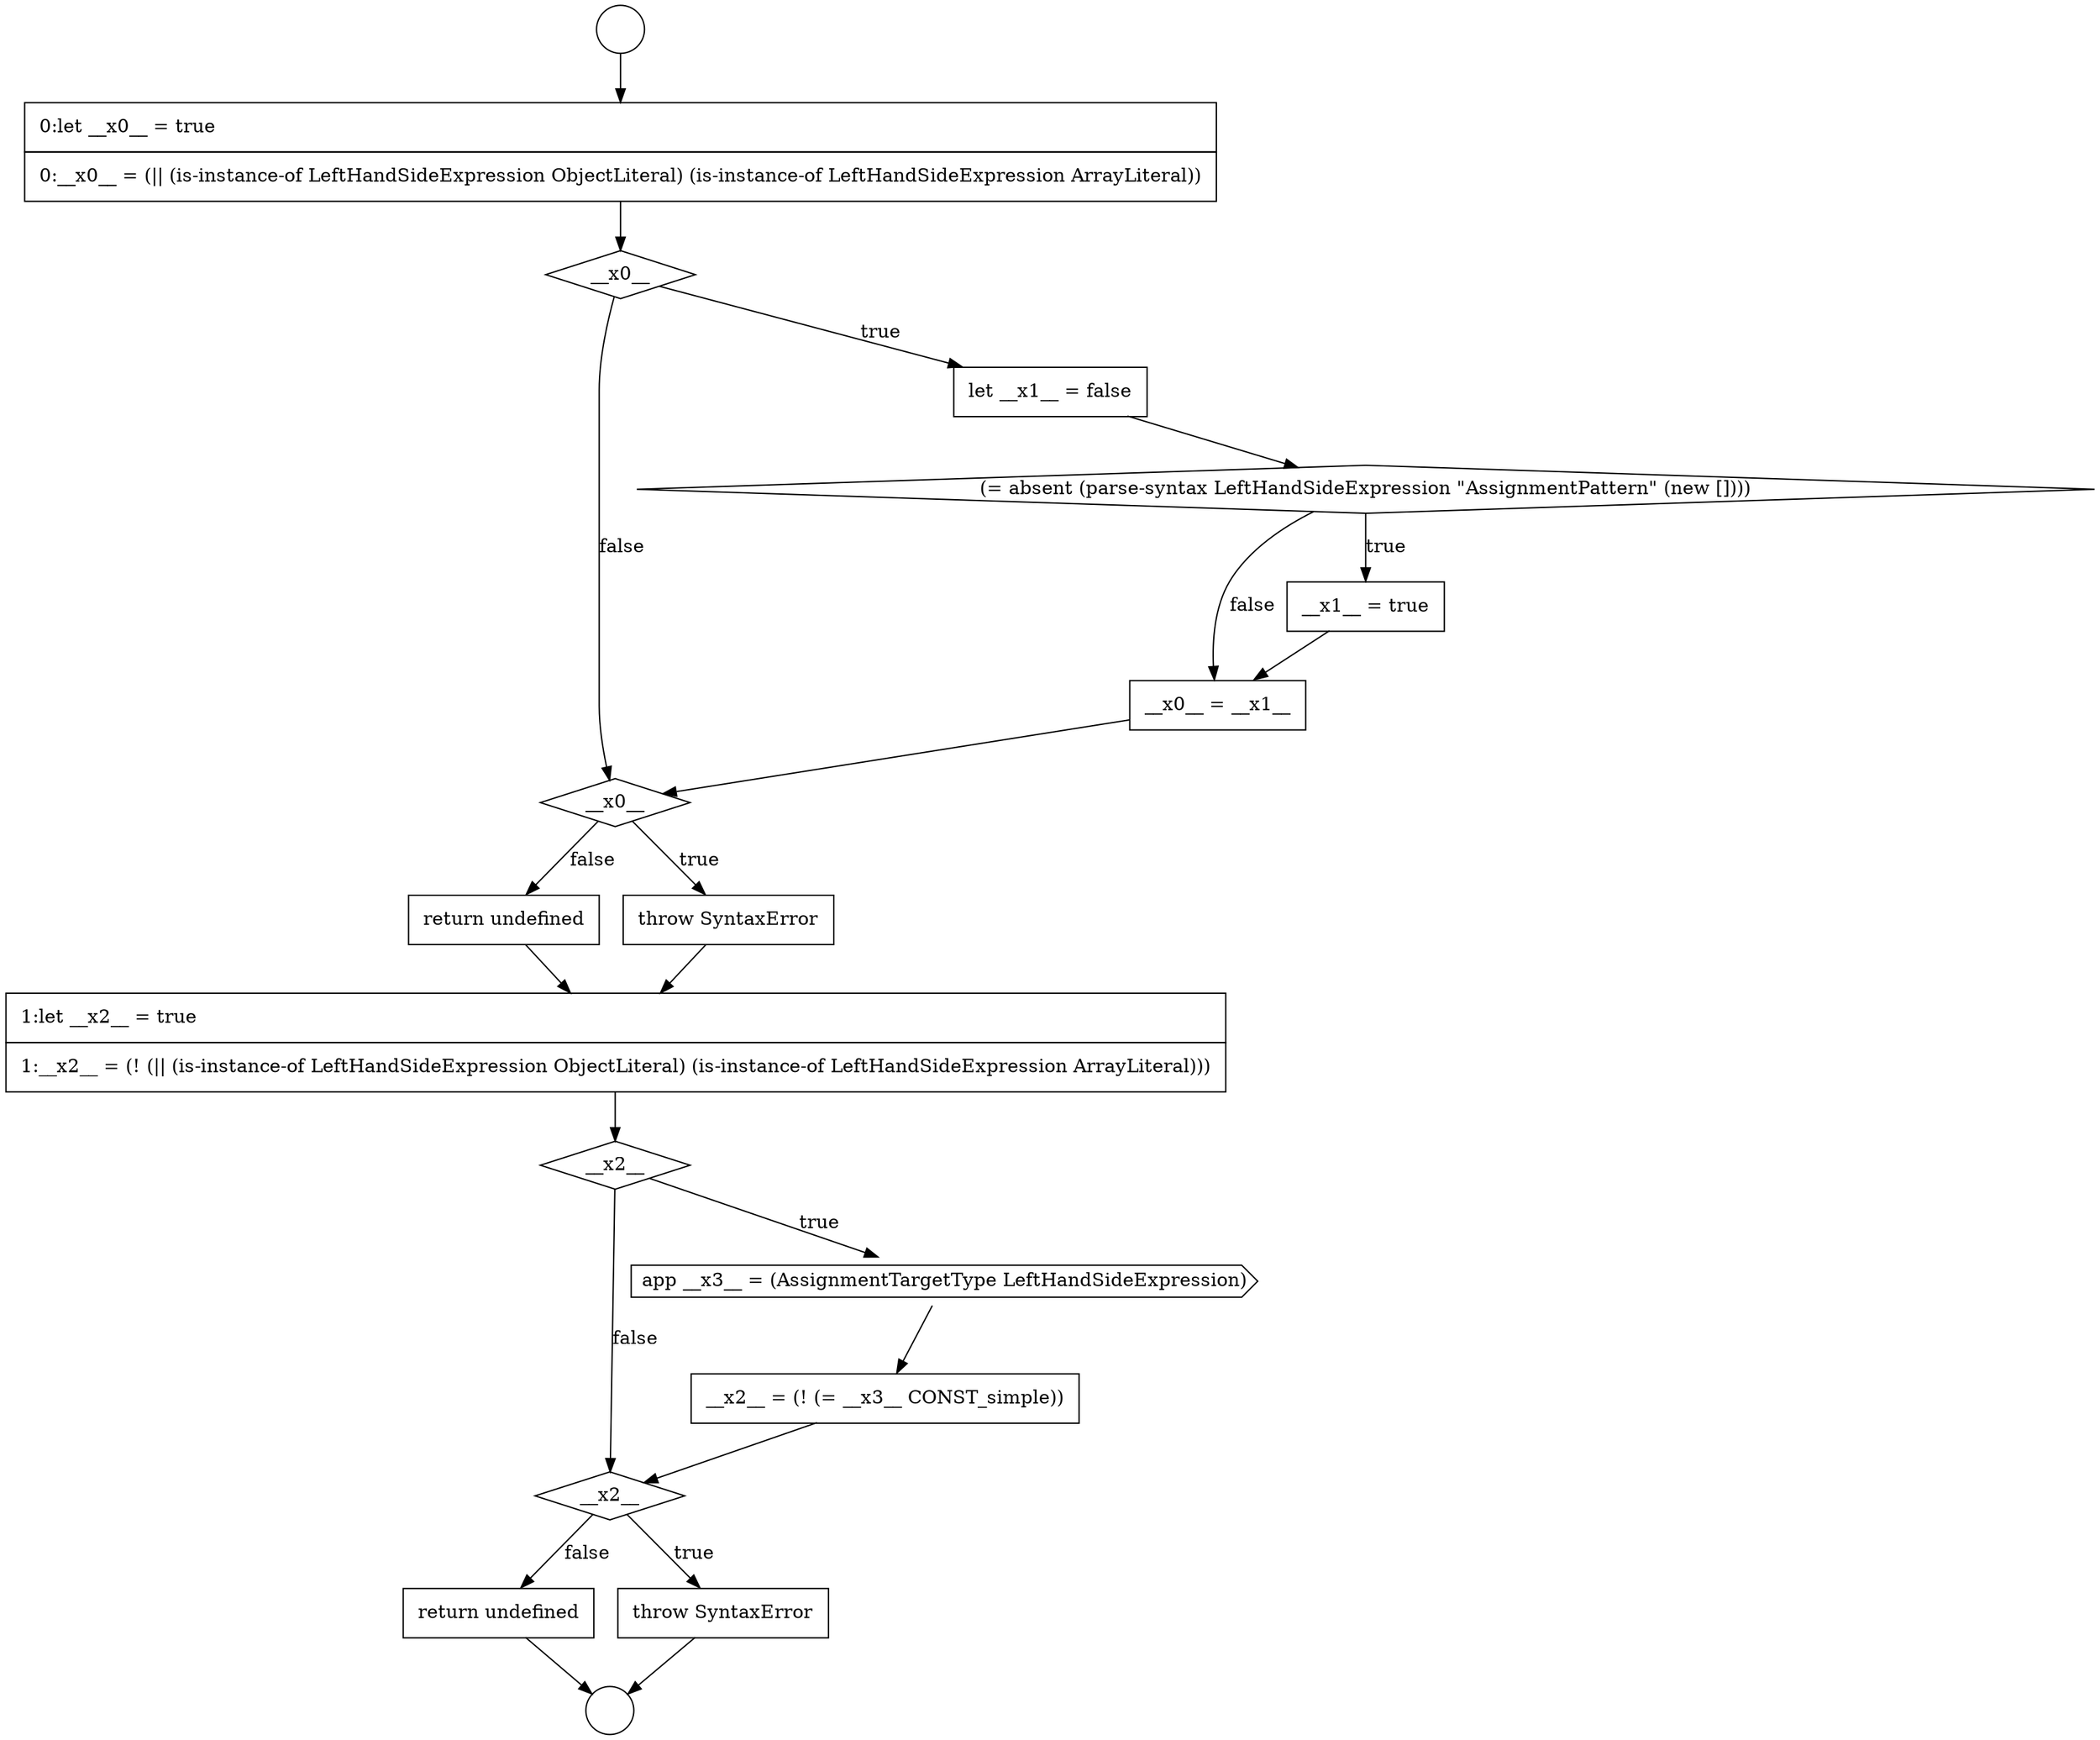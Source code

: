 digraph {
  node18360 [shape=none, margin=0, label=<<font color="black">
    <table border="0" cellborder="1" cellspacing="0" cellpadding="10">
      <tr><td align="left">__x0__ = __x1__</td></tr>
    </table>
  </font>> color="black" fillcolor="white" style=filled]
  node18365 [shape=diamond, label=<<font color="black">__x2__</font>> color="black" fillcolor="white" style=filled]
  node18356 [shape=diamond, label=<<font color="black">__x0__</font>> color="black" fillcolor="white" style=filled]
  node18370 [shape=none, margin=0, label=<<font color="black">
    <table border="0" cellborder="1" cellspacing="0" cellpadding="10">
      <tr><td align="left">return undefined</td></tr>
    </table>
  </font>> color="black" fillcolor="white" style=filled]
  node18361 [shape=diamond, label=<<font color="black">__x0__</font>> color="black" fillcolor="white" style=filled]
  node18367 [shape=none, margin=0, label=<<font color="black">
    <table border="0" cellborder="1" cellspacing="0" cellpadding="10">
      <tr><td align="left">__x2__ = (! (= __x3__ CONST_simple))</td></tr>
    </table>
  </font>> color="black" fillcolor="white" style=filled]
  node18354 [shape=circle label=" " color="black" fillcolor="white" style=filled]
  node18363 [shape=none, margin=0, label=<<font color="black">
    <table border="0" cellborder="1" cellspacing="0" cellpadding="10">
      <tr><td align="left">return undefined</td></tr>
    </table>
  </font>> color="black" fillcolor="white" style=filled]
  node18358 [shape=diamond, label=<<font color="black">(= absent (parse-syntax LeftHandSideExpression &quot;AssignmentPattern&quot; (new [])))</font>> color="black" fillcolor="white" style=filled]
  node18369 [shape=none, margin=0, label=<<font color="black">
    <table border="0" cellborder="1" cellspacing="0" cellpadding="10">
      <tr><td align="left">throw SyntaxError</td></tr>
    </table>
  </font>> color="black" fillcolor="white" style=filled]
  node18353 [shape=circle label=" " color="black" fillcolor="white" style=filled]
  node18368 [shape=diamond, label=<<font color="black">__x2__</font>> color="black" fillcolor="white" style=filled]
  node18364 [shape=none, margin=0, label=<<font color="black">
    <table border="0" cellborder="1" cellspacing="0" cellpadding="10">
      <tr><td align="left">1:let __x2__ = true</td></tr>
      <tr><td align="left">1:__x2__ = (! (|| (is-instance-of LeftHandSideExpression ObjectLiteral) (is-instance-of LeftHandSideExpression ArrayLiteral)))</td></tr>
    </table>
  </font>> color="black" fillcolor="white" style=filled]
  node18357 [shape=none, margin=0, label=<<font color="black">
    <table border="0" cellborder="1" cellspacing="0" cellpadding="10">
      <tr><td align="left">let __x1__ = false</td></tr>
    </table>
  </font>> color="black" fillcolor="white" style=filled]
  node18355 [shape=none, margin=0, label=<<font color="black">
    <table border="0" cellborder="1" cellspacing="0" cellpadding="10">
      <tr><td align="left">0:let __x0__ = true</td></tr>
      <tr><td align="left">0:__x0__ = (|| (is-instance-of LeftHandSideExpression ObjectLiteral) (is-instance-of LeftHandSideExpression ArrayLiteral))</td></tr>
    </table>
  </font>> color="black" fillcolor="white" style=filled]
  node18366 [shape=cds, label=<<font color="black">app __x3__ = (AssignmentTargetType LeftHandSideExpression)</font>> color="black" fillcolor="white" style=filled]
  node18359 [shape=none, margin=0, label=<<font color="black">
    <table border="0" cellborder="1" cellspacing="0" cellpadding="10">
      <tr><td align="left">__x1__ = true</td></tr>
    </table>
  </font>> color="black" fillcolor="white" style=filled]
  node18362 [shape=none, margin=0, label=<<font color="black">
    <table border="0" cellborder="1" cellspacing="0" cellpadding="10">
      <tr><td align="left">throw SyntaxError</td></tr>
    </table>
  </font>> color="black" fillcolor="white" style=filled]
  node18362 -> node18364 [ color="black"]
  node18353 -> node18355 [ color="black"]
  node18355 -> node18356 [ color="black"]
  node18365 -> node18366 [label=<<font color="black">true</font>> color="black"]
  node18365 -> node18368 [label=<<font color="black">false</font>> color="black"]
  node18367 -> node18368 [ color="black"]
  node18360 -> node18361 [ color="black"]
  node18368 -> node18369 [label=<<font color="black">true</font>> color="black"]
  node18368 -> node18370 [label=<<font color="black">false</font>> color="black"]
  node18363 -> node18364 [ color="black"]
  node18358 -> node18359 [label=<<font color="black">true</font>> color="black"]
  node18358 -> node18360 [label=<<font color="black">false</font>> color="black"]
  node18356 -> node18357 [label=<<font color="black">true</font>> color="black"]
  node18356 -> node18361 [label=<<font color="black">false</font>> color="black"]
  node18359 -> node18360 [ color="black"]
  node18361 -> node18362 [label=<<font color="black">true</font>> color="black"]
  node18361 -> node18363 [label=<<font color="black">false</font>> color="black"]
  node18370 -> node18354 [ color="black"]
  node18366 -> node18367 [ color="black"]
  node18357 -> node18358 [ color="black"]
  node18369 -> node18354 [ color="black"]
  node18364 -> node18365 [ color="black"]
}
